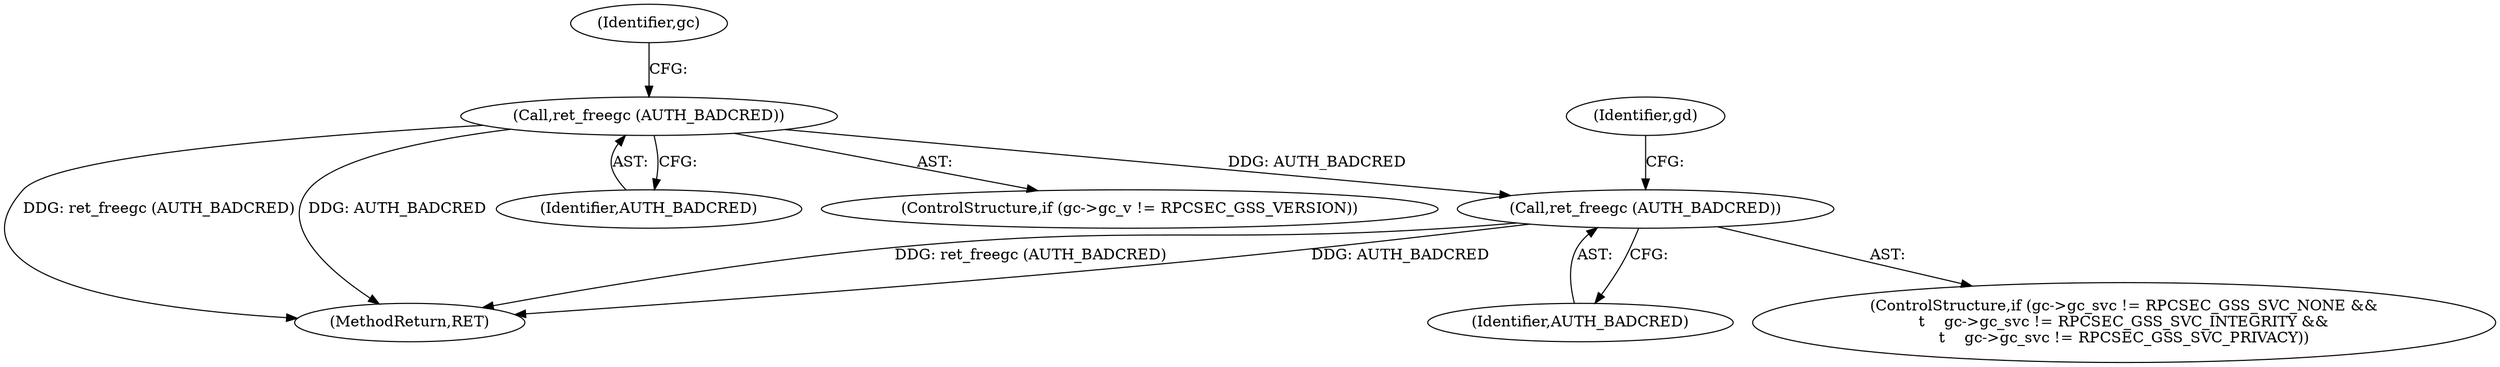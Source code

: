 digraph "0_krb5_5bb8a6b9c9eb8dd22bc9526751610aaa255ead9c@API" {
"1000295" [label="(Call,ret_freegc (AUTH_BADCRED))"];
"1000315" [label="(Call,ret_freegc (AUTH_BADCRED))"];
"1000295" [label="(Call,ret_freegc (AUTH_BADCRED))"];
"1000297" [label="(ControlStructure,if (gc->gc_svc != RPCSEC_GSS_SVC_NONE &&\n\t    gc->gc_svc != RPCSEC_GSS_SVC_INTEGRITY &&\n\t    gc->gc_svc != RPCSEC_GSS_SVC_PRIVACY))"];
"1000301" [label="(Identifier,gc)"];
"1000296" [label="(Identifier,AUTH_BADCRED)"];
"1000289" [label="(ControlStructure,if (gc->gc_v != RPCSEC_GSS_VERSION))"];
"1000616" [label="(MethodReturn,RET)"];
"1000315" [label="(Call,ret_freegc (AUTH_BADCRED))"];
"1000316" [label="(Identifier,AUTH_BADCRED)"];
"1000319" [label="(Identifier,gd)"];
"1000295" -> "1000289"  [label="AST: "];
"1000295" -> "1000296"  [label="CFG: "];
"1000296" -> "1000295"  [label="AST: "];
"1000301" -> "1000295"  [label="CFG: "];
"1000295" -> "1000616"  [label="DDG: AUTH_BADCRED"];
"1000295" -> "1000616"  [label="DDG: ret_freegc (AUTH_BADCRED)"];
"1000295" -> "1000315"  [label="DDG: AUTH_BADCRED"];
"1000315" -> "1000297"  [label="AST: "];
"1000315" -> "1000316"  [label="CFG: "];
"1000316" -> "1000315"  [label="AST: "];
"1000319" -> "1000315"  [label="CFG: "];
"1000315" -> "1000616"  [label="DDG: ret_freegc (AUTH_BADCRED)"];
"1000315" -> "1000616"  [label="DDG: AUTH_BADCRED"];
}

